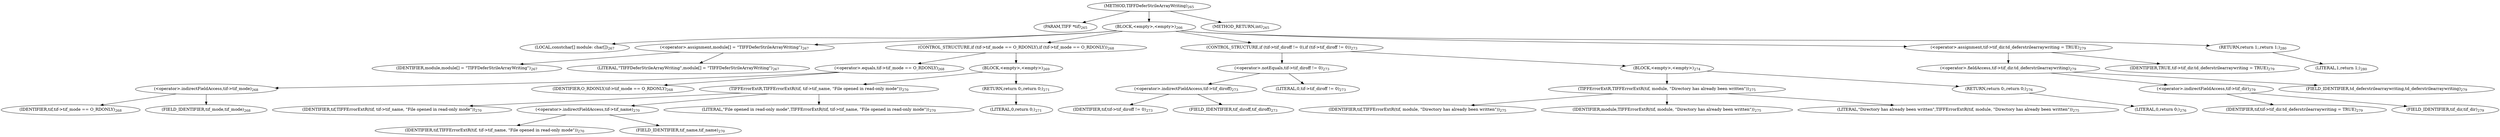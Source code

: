 digraph "TIFFDeferStrileArrayWriting" {  
"64399" [label = <(METHOD,TIFFDeferStrileArrayWriting)<SUB>265</SUB>> ]
"64400" [label = <(PARAM,TIFF *tif)<SUB>265</SUB>> ]
"64401" [label = <(BLOCK,&lt;empty&gt;,&lt;empty&gt;)<SUB>266</SUB>> ]
"64402" [label = <(LOCAL,constchar[] module: char[])<SUB>267</SUB>> ]
"64403" [label = <(&lt;operator&gt;.assignment,module[] = &quot;TIFFDeferStrileArrayWriting&quot;)<SUB>267</SUB>> ]
"64404" [label = <(IDENTIFIER,module,module[] = &quot;TIFFDeferStrileArrayWriting&quot;)<SUB>267</SUB>> ]
"64405" [label = <(LITERAL,&quot;TIFFDeferStrileArrayWriting&quot;,module[] = &quot;TIFFDeferStrileArrayWriting&quot;)<SUB>267</SUB>> ]
"64406" [label = <(CONTROL_STRUCTURE,if (tif-&gt;tif_mode == O_RDONLY),if (tif-&gt;tif_mode == O_RDONLY))<SUB>268</SUB>> ]
"64407" [label = <(&lt;operator&gt;.equals,tif-&gt;tif_mode == O_RDONLY)<SUB>268</SUB>> ]
"64408" [label = <(&lt;operator&gt;.indirectFieldAccess,tif-&gt;tif_mode)<SUB>268</SUB>> ]
"64409" [label = <(IDENTIFIER,tif,tif-&gt;tif_mode == O_RDONLY)<SUB>268</SUB>> ]
"64410" [label = <(FIELD_IDENTIFIER,tif_mode,tif_mode)<SUB>268</SUB>> ]
"64411" [label = <(IDENTIFIER,O_RDONLY,tif-&gt;tif_mode == O_RDONLY)<SUB>268</SUB>> ]
"64412" [label = <(BLOCK,&lt;empty&gt;,&lt;empty&gt;)<SUB>269</SUB>> ]
"64413" [label = <(TIFFErrorExtR,TIFFErrorExtR(tif, tif-&gt;tif_name, &quot;File opened in read-only mode&quot;))<SUB>270</SUB>> ]
"64414" [label = <(IDENTIFIER,tif,TIFFErrorExtR(tif, tif-&gt;tif_name, &quot;File opened in read-only mode&quot;))<SUB>270</SUB>> ]
"64415" [label = <(&lt;operator&gt;.indirectFieldAccess,tif-&gt;tif_name)<SUB>270</SUB>> ]
"64416" [label = <(IDENTIFIER,tif,TIFFErrorExtR(tif, tif-&gt;tif_name, &quot;File opened in read-only mode&quot;))<SUB>270</SUB>> ]
"64417" [label = <(FIELD_IDENTIFIER,tif_name,tif_name)<SUB>270</SUB>> ]
"64418" [label = <(LITERAL,&quot;File opened in read-only mode&quot;,TIFFErrorExtR(tif, tif-&gt;tif_name, &quot;File opened in read-only mode&quot;))<SUB>270</SUB>> ]
"64419" [label = <(RETURN,return 0;,return 0;)<SUB>271</SUB>> ]
"64420" [label = <(LITERAL,0,return 0;)<SUB>271</SUB>> ]
"64421" [label = <(CONTROL_STRUCTURE,if (tif-&gt;tif_diroff != 0),if (tif-&gt;tif_diroff != 0))<SUB>273</SUB>> ]
"64422" [label = <(&lt;operator&gt;.notEquals,tif-&gt;tif_diroff != 0)<SUB>273</SUB>> ]
"64423" [label = <(&lt;operator&gt;.indirectFieldAccess,tif-&gt;tif_diroff)<SUB>273</SUB>> ]
"64424" [label = <(IDENTIFIER,tif,tif-&gt;tif_diroff != 0)<SUB>273</SUB>> ]
"64425" [label = <(FIELD_IDENTIFIER,tif_diroff,tif_diroff)<SUB>273</SUB>> ]
"64426" [label = <(LITERAL,0,tif-&gt;tif_diroff != 0)<SUB>273</SUB>> ]
"64427" [label = <(BLOCK,&lt;empty&gt;,&lt;empty&gt;)<SUB>274</SUB>> ]
"64428" [label = <(TIFFErrorExtR,TIFFErrorExtR(tif, module, &quot;Directory has already been written&quot;))<SUB>275</SUB>> ]
"64429" [label = <(IDENTIFIER,tif,TIFFErrorExtR(tif, module, &quot;Directory has already been written&quot;))<SUB>275</SUB>> ]
"64430" [label = <(IDENTIFIER,module,TIFFErrorExtR(tif, module, &quot;Directory has already been written&quot;))<SUB>275</SUB>> ]
"64431" [label = <(LITERAL,&quot;Directory has already been written&quot;,TIFFErrorExtR(tif, module, &quot;Directory has already been written&quot;))<SUB>275</SUB>> ]
"64432" [label = <(RETURN,return 0;,return 0;)<SUB>276</SUB>> ]
"64433" [label = <(LITERAL,0,return 0;)<SUB>276</SUB>> ]
"64434" [label = <(&lt;operator&gt;.assignment,tif-&gt;tif_dir.td_deferstrilearraywriting = TRUE)<SUB>279</SUB>> ]
"64435" [label = <(&lt;operator&gt;.fieldAccess,tif-&gt;tif_dir.td_deferstrilearraywriting)<SUB>279</SUB>> ]
"64436" [label = <(&lt;operator&gt;.indirectFieldAccess,tif-&gt;tif_dir)<SUB>279</SUB>> ]
"64437" [label = <(IDENTIFIER,tif,tif-&gt;tif_dir.td_deferstrilearraywriting = TRUE)<SUB>279</SUB>> ]
"64438" [label = <(FIELD_IDENTIFIER,tif_dir,tif_dir)<SUB>279</SUB>> ]
"64439" [label = <(FIELD_IDENTIFIER,td_deferstrilearraywriting,td_deferstrilearraywriting)<SUB>279</SUB>> ]
"64440" [label = <(IDENTIFIER,TRUE,tif-&gt;tif_dir.td_deferstrilearraywriting = TRUE)<SUB>279</SUB>> ]
"64441" [label = <(RETURN,return 1;,return 1;)<SUB>280</SUB>> ]
"64442" [label = <(LITERAL,1,return 1;)<SUB>280</SUB>> ]
"64443" [label = <(METHOD_RETURN,int)<SUB>265</SUB>> ]
  "64399" -> "64400" 
  "64399" -> "64401" 
  "64399" -> "64443" 
  "64401" -> "64402" 
  "64401" -> "64403" 
  "64401" -> "64406" 
  "64401" -> "64421" 
  "64401" -> "64434" 
  "64401" -> "64441" 
  "64403" -> "64404" 
  "64403" -> "64405" 
  "64406" -> "64407" 
  "64406" -> "64412" 
  "64407" -> "64408" 
  "64407" -> "64411" 
  "64408" -> "64409" 
  "64408" -> "64410" 
  "64412" -> "64413" 
  "64412" -> "64419" 
  "64413" -> "64414" 
  "64413" -> "64415" 
  "64413" -> "64418" 
  "64415" -> "64416" 
  "64415" -> "64417" 
  "64419" -> "64420" 
  "64421" -> "64422" 
  "64421" -> "64427" 
  "64422" -> "64423" 
  "64422" -> "64426" 
  "64423" -> "64424" 
  "64423" -> "64425" 
  "64427" -> "64428" 
  "64427" -> "64432" 
  "64428" -> "64429" 
  "64428" -> "64430" 
  "64428" -> "64431" 
  "64432" -> "64433" 
  "64434" -> "64435" 
  "64434" -> "64440" 
  "64435" -> "64436" 
  "64435" -> "64439" 
  "64436" -> "64437" 
  "64436" -> "64438" 
  "64441" -> "64442" 
}
